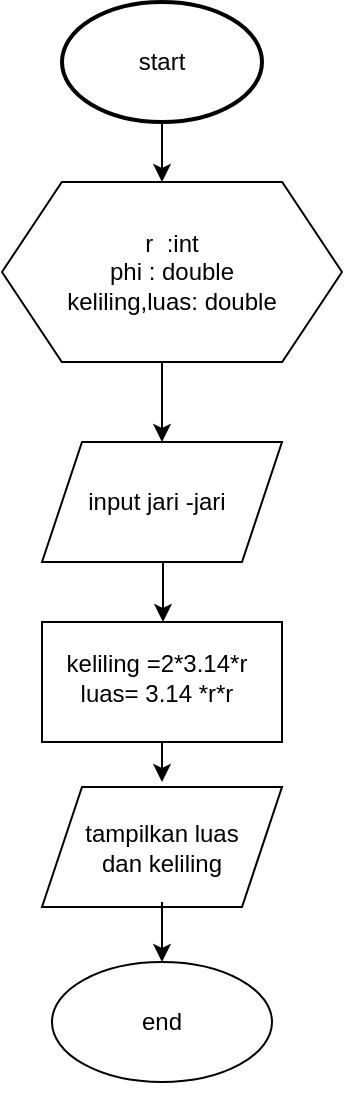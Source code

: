 <mxfile version="21.7.5" type="device">
  <diagram name="Page-1" id="qyx7D0DIxWo6oiC4qIaS">
    <mxGraphModel dx="880" dy="446" grid="1" gridSize="10" guides="1" tooltips="1" connect="1" arrows="1" fold="1" page="1" pageScale="1" pageWidth="850" pageHeight="1100" math="0" shadow="0">
      <root>
        <mxCell id="0" />
        <mxCell id="1" parent="0" />
        <mxCell id="UF5KWak9i2g8W9o-wIcG-3" style="edgeStyle=orthogonalEdgeStyle;rounded=0;orthogonalLoop=1;jettySize=auto;html=1;exitX=0.5;exitY=1;exitDx=0;exitDy=0;exitPerimeter=0;" edge="1" parent="1" source="UF5KWak9i2g8W9o-wIcG-1">
          <mxGeometry relative="1" as="geometry">
            <mxPoint x="370" y="140" as="targetPoint" />
          </mxGeometry>
        </mxCell>
        <mxCell id="UF5KWak9i2g8W9o-wIcG-1" value="start" style="strokeWidth=2;html=1;shape=mxgraph.flowchart.start_1;whiteSpace=wrap;" vertex="1" parent="1">
          <mxGeometry x="320" y="50" width="100" height="60" as="geometry" />
        </mxCell>
        <mxCell id="UF5KWak9i2g8W9o-wIcG-11" style="edgeStyle=orthogonalEdgeStyle;rounded=0;orthogonalLoop=1;jettySize=auto;html=1;exitX=0.5;exitY=1;exitDx=0;exitDy=0;" edge="1" parent="1">
          <mxGeometry relative="1" as="geometry">
            <mxPoint x="370" y="270" as="targetPoint" />
            <mxPoint x="370" y="230" as="sourcePoint" />
            <Array as="points">
              <mxPoint x="370" y="250" />
              <mxPoint x="370" y="250" />
            </Array>
          </mxGeometry>
        </mxCell>
        <mxCell id="UF5KWak9i2g8W9o-wIcG-4" value="" style="verticalLabelPosition=bottom;verticalAlign=top;html=1;shape=hexagon;perimeter=hexagonPerimeter2;arcSize=6;size=0.176;" vertex="1" parent="1">
          <mxGeometry x="290" y="140" width="170" height="90" as="geometry" />
        </mxCell>
        <mxCell id="UF5KWak9i2g8W9o-wIcG-7" value="r&amp;nbsp; :int&lt;br&gt;phi : double&lt;br&gt;keliling,luas: double" style="text;html=1;strokeColor=none;fillColor=none;align=center;verticalAlign=middle;whiteSpace=wrap;rounded=0;" vertex="1" parent="1">
          <mxGeometry x="320" y="150" width="110" height="70" as="geometry" />
        </mxCell>
        <mxCell id="UF5KWak9i2g8W9o-wIcG-12" value="" style="shape=parallelogram;perimeter=parallelogramPerimeter;whiteSpace=wrap;html=1;fixedSize=1;" vertex="1" parent="1">
          <mxGeometry x="310" y="270" width="120" height="60" as="geometry" />
        </mxCell>
        <mxCell id="UF5KWak9i2g8W9o-wIcG-15" style="edgeStyle=orthogonalEdgeStyle;rounded=0;orthogonalLoop=1;jettySize=auto;html=1;exitX=0.5;exitY=1;exitDx=0;exitDy=0;" edge="1" parent="1">
          <mxGeometry relative="1" as="geometry">
            <mxPoint x="370.5" y="360" as="targetPoint" />
            <mxPoint x="375" y="330" as="sourcePoint" />
          </mxGeometry>
        </mxCell>
        <mxCell id="UF5KWak9i2g8W9o-wIcG-13" value="input jari -jari" style="text;html=1;strokeColor=none;fillColor=none;align=center;verticalAlign=middle;whiteSpace=wrap;rounded=0;" vertex="1" parent="1">
          <mxGeometry x="325" y="270" width="85" height="60" as="geometry" />
        </mxCell>
        <mxCell id="UF5KWak9i2g8W9o-wIcG-29" style="edgeStyle=orthogonalEdgeStyle;rounded=0;orthogonalLoop=1;jettySize=auto;html=1;exitX=0.5;exitY=1;exitDx=0;exitDy=0;" edge="1" parent="1" source="UF5KWak9i2g8W9o-wIcG-14">
          <mxGeometry relative="1" as="geometry">
            <mxPoint x="370" y="440" as="targetPoint" />
          </mxGeometry>
        </mxCell>
        <mxCell id="UF5KWak9i2g8W9o-wIcG-14" value="" style="rounded=0;whiteSpace=wrap;html=1;" vertex="1" parent="1">
          <mxGeometry x="310" y="360" width="120" height="60" as="geometry" />
        </mxCell>
        <mxCell id="UF5KWak9i2g8W9o-wIcG-16" value="keliling =2*3.14*r&lt;br&gt;luas= 3.14 *r*r" style="text;html=1;strokeColor=none;fillColor=none;align=center;verticalAlign=middle;whiteSpace=wrap;rounded=0;" vertex="1" parent="1">
          <mxGeometry x="320" y="370" width="95" height="35" as="geometry" />
        </mxCell>
        <mxCell id="UF5KWak9i2g8W9o-wIcG-18" value="" style="shape=parallelogram;perimeter=parallelogramPerimeter;whiteSpace=wrap;html=1;fixedSize=1;" vertex="1" parent="1">
          <mxGeometry x="310" y="442.5" width="120" height="60" as="geometry" />
        </mxCell>
        <mxCell id="UF5KWak9i2g8W9o-wIcG-34" value="" style="edgeStyle=orthogonalEdgeStyle;rounded=0;orthogonalLoop=1;jettySize=auto;html=1;exitX=0.5;exitY=0.958;exitDx=0;exitDy=0;exitPerimeter=0;" edge="1" parent="1" source="UF5KWak9i2g8W9o-wIcG-18" target="UF5KWak9i2g8W9o-wIcG-23">
          <mxGeometry relative="1" as="geometry">
            <mxPoint x="370" y="510" as="sourcePoint" />
          </mxGeometry>
        </mxCell>
        <mxCell id="UF5KWak9i2g8W9o-wIcG-21" value="tampilkan luas dan keliling" style="text;html=1;strokeColor=none;fillColor=none;align=center;verticalAlign=middle;whiteSpace=wrap;rounded=0;" vertex="1" parent="1">
          <mxGeometry x="330" y="450" width="80" height="45" as="geometry" />
        </mxCell>
        <mxCell id="UF5KWak9i2g8W9o-wIcG-23" value="end" style="ellipse;whiteSpace=wrap;html=1;" vertex="1" parent="1">
          <mxGeometry x="315" y="530" width="110" height="60" as="geometry" />
        </mxCell>
        <mxCell id="UF5KWak9i2g8W9o-wIcG-24" style="edgeStyle=orthogonalEdgeStyle;rounded=0;orthogonalLoop=1;jettySize=auto;html=1;exitX=0.5;exitY=1;exitDx=0;exitDy=0;" edge="1" parent="1" source="UF5KWak9i2g8W9o-wIcG-23" target="UF5KWak9i2g8W9o-wIcG-23">
          <mxGeometry relative="1" as="geometry" />
        </mxCell>
      </root>
    </mxGraphModel>
  </diagram>
</mxfile>
